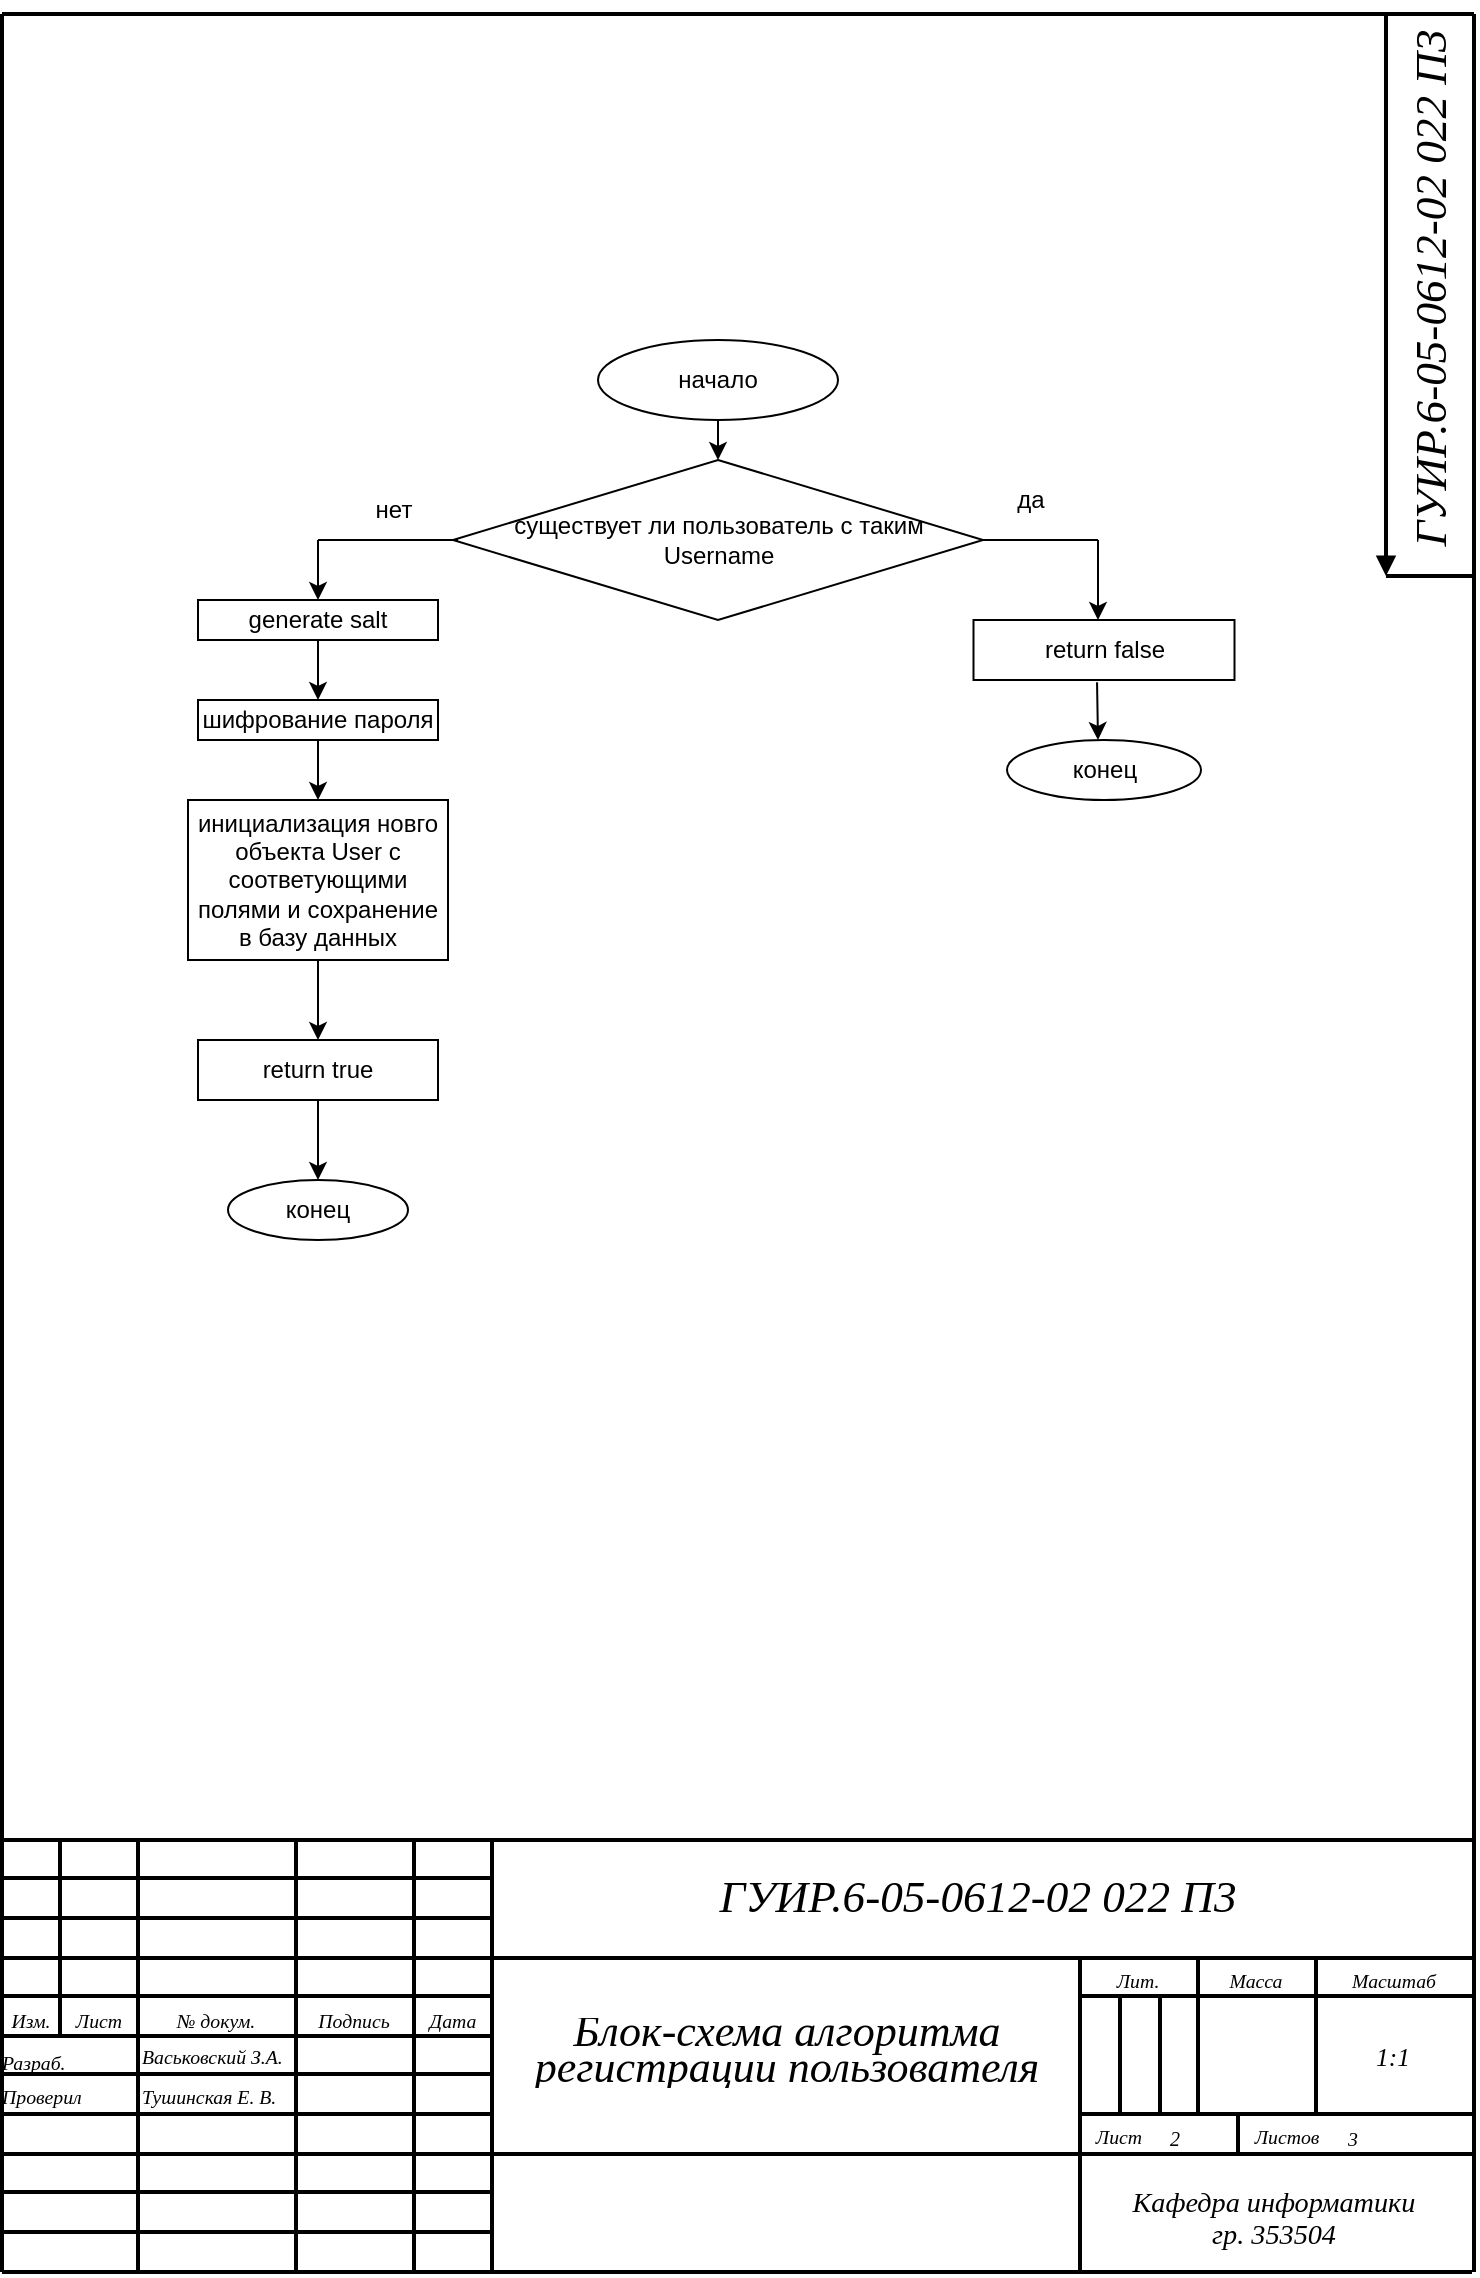 <mxfile version="24.4.0" type="device">
  <diagram name="Страница — 1" id="Al5U_2UB9kYIarU5RUSs">
    <mxGraphModel dx="901" dy="534" grid="1" gridSize="10" guides="1" tooltips="1" connect="1" arrows="1" fold="1" page="1" pageScale="1" pageWidth="827" pageHeight="1169" math="0" shadow="0">
      <root>
        <mxCell id="0" />
        <mxCell id="1" parent="0" />
        <mxCell id="T4Ert9zSi3fNBj01HHRG-1" value="&lt;div style=&quot;font-size: 1px&quot;&gt;&lt;font style=&quot;font-size:9.88px;font-family:GOST type B;color:#000000;direction:ltr;letter-spacing:0px;line-height:120%;opacity:1&quot;&gt;&lt;i&gt;Изм.&lt;br/&gt;&lt;/i&gt;&lt;/font&gt;&lt;/div&gt;" style="verticalAlign=middle;align=center;overflow=width;vsdxID=179;fillColor=none;gradientColor=none;shape=stencil(nZBLDoAgDERP0z3SIyjew0SURgSD+Lu9kMZoXLhwN9O+tukAlrNpJg1SzDH4QW/URgNYgZTkjA4UkwJUgGXng+6DX1zLfmoymdXo17xh5zmRJ6Q42BWCfc2oJfdAr+Yv+AP9Cb7OJ3H/2JG1HNGz/84klThPVCc=);strokeColor=none;strokeWidth=2;spacingTop=-2;spacingBottom=-2;spacingLeft=-2;spacingRight=-2;points=[];labelBackgroundColor=none;rounded=0;html=1;whiteSpace=wrap;" parent="1" vertex="1">
          <mxGeometry x="80" y="1021" width="29" height="17" as="geometry" />
        </mxCell>
        <mxCell id="T4Ert9zSi3fNBj01HHRG-2" value="&lt;div style=&quot;font-size: 1px&quot;&gt;&lt;font style=&quot;font-size:9.88px;font-family:GOST type B;color:#000000;direction:ltr;letter-spacing:0px;line-height:120%;opacity:1&quot;&gt;&lt;i&gt;Лист&lt;br/&gt;&lt;/i&gt;&lt;/font&gt;&lt;/div&gt;" style="verticalAlign=middle;align=center;overflow=width;vsdxID=180;fillColor=none;gradientColor=none;shape=stencil(nZBLDoAgDERP0z3SIyjew0SURgSD+Lu9kMZoXLhwN9O+tukAlrNpJg1SzDH4QW/URgNYgZTkjA4UkwJUgGXng+6DX1zLfmoymdXo17xh5zmRJ6Q42BWCfc2oJfdAr+Yv+AP9Cb7OJ3H/2JG1HNGz/84klThPVCc=);strokeColor=none;strokeWidth=2;spacingTop=-2;spacingBottom=-2;spacingLeft=-2;spacingRight=-2;points=[];labelBackgroundColor=none;rounded=0;html=1;whiteSpace=wrap;" parent="1" vertex="1">
          <mxGeometry x="109" y="1021" width="39" height="17" as="geometry" />
        </mxCell>
        <mxCell id="T4Ert9zSi3fNBj01HHRG-3" value="&lt;div style=&quot;font-size: 1px&quot;&gt;&lt;font style=&quot;font-size:9.88px;font-family:GOST type B;color:#000000;direction:ltr;letter-spacing:0px;line-height:120%;opacity:1&quot;&gt;&lt;i&gt;№ докум.&lt;br/&gt;&lt;/i&gt;&lt;/font&gt;&lt;/div&gt;" style="verticalAlign=middle;align=center;overflow=width;vsdxID=181;fillColor=none;gradientColor=none;shape=stencil(nZBLDoAgDERP0z3SIyjew0SURgSD+Lu9kMZoXLhwN9O+tukAlrNpJg1SzDH4QW/URgNYgZTkjA4UkwJUgGXng+6DX1zLfmoymdXo17xh5zmRJ6Q42BWCfc2oJfdAr+Yv+AP9Cb7OJ3H/2JG1HNGz/84klThPVCc=);strokeColor=none;strokeWidth=2;spacingTop=-2;spacingBottom=-2;spacingLeft=-2;spacingRight=-2;points=[];labelBackgroundColor=none;rounded=0;html=1;whiteSpace=wrap;" parent="1" vertex="1">
          <mxGeometry x="148" y="1021" width="78" height="17" as="geometry" />
        </mxCell>
        <mxCell id="T4Ert9zSi3fNBj01HHRG-4" value="&lt;div style=&quot;font-size: 1px&quot;&gt;&lt;font style=&quot;font-size:9.88px;font-family:GOST type B;color:#000000;direction:ltr;letter-spacing:0px;line-height:120%;opacity:1&quot;&gt;&lt;i&gt;Подпись&lt;br/&gt;&lt;/i&gt;&lt;/font&gt;&lt;/div&gt;" style="verticalAlign=middle;align=center;overflow=width;vsdxID=182;fillColor=none;gradientColor=none;shape=stencil(nZBLDoAgDERP0z3SIyjew0SURgSD+Lu9kMZoXLhwN9O+tukAlrNpJg1SzDH4QW/URgNYgZTkjA4UkwJUgGXng+6DX1zLfmoymdXo17xh5zmRJ6Q42BWCfc2oJfdAr+Yv+AP9Cb7OJ3H/2JG1HNGz/84klThPVCc=);strokeColor=none;strokeWidth=2;spacingTop=-2;spacingBottom=-2;spacingLeft=-2;spacingRight=-2;points=[];labelBackgroundColor=none;rounded=0;html=1;whiteSpace=wrap;" parent="1" vertex="1">
          <mxGeometry x="227" y="1021" width="58" height="17" as="geometry" />
        </mxCell>
        <mxCell id="T4Ert9zSi3fNBj01HHRG-5" value="&lt;div style=&quot;font-size: 1px&quot;&gt;&lt;font style=&quot;font-size:9.88px;font-family:GOST type B;color:#000000;direction:ltr;letter-spacing:0px;line-height:120%;opacity:1&quot;&gt;&lt;i&gt;Дата&lt;br/&gt;&lt;/i&gt;&lt;/font&gt;&lt;/div&gt;" style="verticalAlign=middle;align=center;overflow=width;vsdxID=183;fillColor=none;gradientColor=none;shape=stencil(nZBLDoAgDERP0z3SIyjew0SURgSD+Lu9kMZoXLhwN9O+tukAlrNpJg1SzDH4QW/URgNYgZTkjA4UkwJUgGXng+6DX1zLfmoymdXo17xh5zmRJ6Q42BWCfc2oJfdAr+Yv+AP9Cb7OJ3H/2JG1HNGz/84klThPVCc=);strokeColor=none;strokeWidth=2;spacingTop=-2;spacingBottom=-2;spacingLeft=-2;spacingRight=-2;points=[];labelBackgroundColor=none;rounded=0;html=1;whiteSpace=wrap;" parent="1" vertex="1">
          <mxGeometry x="286" y="1021" width="39" height="17" as="geometry" />
        </mxCell>
        <mxCell id="T4Ert9zSi3fNBj01HHRG-6" value="&lt;div style=&quot;font-size: 1px&quot;&gt;&lt;p style=&quot;text-align:left;margin-left:0;margin-right:0;margin-top:0px;margin-bottom:0px;text-indent:0;vertical-align:middle;direction:ltr;&quot;&gt;&lt;font style=&quot;font-size:9.88px;font-family:GOST type B;color:#000000;direction:ltr;letter-spacing:0px;line-height:120%;opacity:1&quot;&gt;&lt;i&gt;Разраб.&lt;br/&gt;&lt;/i&gt;&lt;/font&gt;&lt;/p&gt;&lt;/div&gt;" style="verticalAlign=middle;align=left;overflow=width;vsdxID=184;fillColor=none;gradientColor=none;shape=stencil(nZBLDoAgDERP0z3SIyjew0SURgSD+Lu9kMZoXLhwN9O+tukAlrNpJg1SzDH4QW/URgNYgZTkjA4UkwJUgGXng+6DX1zLfmoymdXo17xh5zmRJ6Q42BWCfc2oJfdAr+Yv+AP9Cb7OJ3H/2JG1HNGz/84klThPVCc=);strokeColor=none;strokeWidth=2;spacingTop=-2;spacingBottom=-2;spacingLeft=-2;spacingRight=-2;points=[];labelBackgroundColor=none;rounded=0;html=1;whiteSpace=wrap;" parent="1" vertex="1">
          <mxGeometry x="80" y="1042" width="68" height="17" as="geometry" />
        </mxCell>
        <mxCell id="T4Ert9zSi3fNBj01HHRG-7" value="&lt;div style=&quot;font-size: 1px&quot;&gt;&lt;p style=&quot;text-align:left;margin-left:0;margin-right:0;margin-top:0px;margin-bottom:0px;text-indent:0;vertical-align:middle;direction:ltr;&quot;&gt;&lt;font style=&quot;font-size:9.88px;font-family:GOST type B;color:#000000;direction:ltr;letter-spacing:0px;line-height:120%;opacity:1&quot;&gt;&lt;i&gt;Проверил&lt;br/&gt;&lt;/i&gt;&lt;/font&gt;&lt;/p&gt;&lt;/div&gt;" style="verticalAlign=middle;align=left;overflow=width;vsdxID=185;fillColor=none;gradientColor=none;shape=stencil(nZBLDoAgDERP0z3SIyjew0SURgSD+Lu9kMZoXLhwN9O+tukAlrNpJg1SzDH4QW/URgNYgZTkjA4UkwJUgGXng+6DX1zLfmoymdXo17xh5zmRJ6Q42BWCfc2oJfdAr+Yv+AP9Cb7OJ3H/2JG1HNGz/84klThPVCc=);strokeColor=none;strokeWidth=2;spacingTop=-2;spacingBottom=-2;spacingLeft=-2;spacingRight=-2;points=[];labelBackgroundColor=none;rounded=0;html=1;whiteSpace=wrap;" parent="1" vertex="1">
          <mxGeometry x="80" y="1062" width="68" height="11" as="geometry" />
        </mxCell>
        <mxCell id="T4Ert9zSi3fNBj01HHRG-8" value="&lt;div style=&quot;font-size: 1px&quot;&gt;&lt;font style=&quot;font-size:9.88px;font-family:GOST type B;color:#000000;direction:ltr;letter-spacing:0px;line-height:120%;opacity:1&quot;&gt;&lt;i&gt;Лист&lt;br/&gt;&lt;/i&gt;&lt;/font&gt;&lt;/div&gt;" style="verticalAlign=middle;align=center;overflow=width;vsdxID=189;fillColor=none;gradientColor=none;shape=stencil(nZBLDoAgDERP0z3SIyjew0SURgSD+Lu9kMZoXLhwN9O+tukAlrNpJg1SzDH4QW/URgNYgZTkjA4UkwJUgGXng+6DX1zLfmoymdXo17xh5zmRJ6Q42BWCfc2oJfdAr+Yv+AP9Cb7OJ3H/2JG1HNGz/84klThPVCc=);strokeColor=none;strokeWidth=2;spacingTop=-2;spacingBottom=-2;spacingLeft=-2;spacingRight=-2;points=[];labelBackgroundColor=none;rounded=0;html=1;whiteSpace=wrap;" parent="1" vertex="1">
          <mxGeometry x="619" y="1079" width="39" height="17" as="geometry" />
        </mxCell>
        <mxCell id="T4Ert9zSi3fNBj01HHRG-9" value="&lt;div style=&quot;font-size: 1px&quot;&gt;&lt;font style=&quot;font-size:9.88px;font-family:GOST type B;color:#000000;direction:ltr;letter-spacing:0px;line-height:120%;opacity:1&quot;&gt;&lt;i&gt;Листов&lt;br/&gt;&lt;/i&gt;&lt;/font&gt;&lt;/div&gt;" style="verticalAlign=middle;align=center;overflow=width;vsdxID=190;fillColor=none;gradientColor=none;shape=stencil(nZBLDoAgDERP0z3SIyjew0SURgSD+Lu9kMZoXLhwN9O+tukAlrNpJg1SzDH4QW/URgNYgZTkjA4UkwJUgGXng+6DX1zLfmoymdXo17xh5zmRJ6Q42BWCfc2oJfdAr+Yv+AP9Cb7OJ3H/2JG1HNGz/84klThPVCc=);strokeColor=none;strokeWidth=2;spacingTop=-2;spacingBottom=-2;spacingLeft=-2;spacingRight=-2;points=[];labelBackgroundColor=none;rounded=0;html=1;whiteSpace=wrap;" parent="1" vertex="1">
          <mxGeometry x="698" y="1079" width="49" height="17" as="geometry" />
        </mxCell>
        <mxCell id="T4Ert9zSi3fNBj01HHRG-10" value="&lt;div style=&quot;font-size: 1px&quot;&gt;&lt;font style=&quot;font-size:9.88px;font-family:GOST type B;color:#000000;direction:ltr;letter-spacing:0px;line-height:120%;opacity:1&quot;&gt;&lt;i&gt;Лит.&lt;br/&gt;&lt;/i&gt;&lt;/font&gt;&lt;/div&gt;" style="verticalAlign=middle;align=center;overflow=width;vsdxID=191;fillColor=none;gradientColor=none;shape=stencil(nZBLDoAgDERP0z3SIyjew0SURgSD+Lu9kMZoXLhwN9O+tukAlrNpJg1SzDH4QW/URgNYgZTkjA4UkwJUgGXng+6DX1zLfmoymdXo17xh5zmRJ6Q42BWCfc2oJfdAr+Yv+AP9Cb7OJ3H/2JG1HNGz/84klThPVCc=);strokeColor=none;strokeWidth=2;spacingTop=-2;spacingBottom=-2;spacingLeft=-2;spacingRight=-2;points=[];labelBackgroundColor=none;rounded=0;html=1;whiteSpace=wrap;" parent="1" vertex="1">
          <mxGeometry x="619" y="1001" width="58" height="17" as="geometry" />
        </mxCell>
        <mxCell id="T4Ert9zSi3fNBj01HHRG-11" value="&lt;div style=&quot;font-size: 1px&quot;&gt;&lt;font style=&quot;font-size:9.88px;font-family:GOST type B;color:#000000;direction:ltr;letter-spacing:0px;line-height:120%;opacity:1&quot;&gt;&lt;i&gt;Масса&lt;br/&gt;&lt;/i&gt;&lt;/font&gt;&lt;/div&gt;" style="verticalAlign=middle;align=center;overflow=width;vsdxID=192;fillColor=none;gradientColor=none;shape=stencil(nZBLDoAgDERP0z3SIyjew0SURgSD+Lu9kMZoXLhwN9O+tukAlrNpJg1SzDH4QW/URgNYgZTkjA4UkwJUgGXng+6DX1zLfmoymdXo17xh5zmRJ6Q42BWCfc2oJfdAr+Yv+AP9Cb7OJ3H/2JG1HNGz/84klThPVCc=);strokeColor=none;strokeWidth=2;spacingTop=-2;spacingBottom=-2;spacingLeft=-2;spacingRight=-2;points=[];labelBackgroundColor=none;rounded=0;html=1;whiteSpace=wrap;" parent="1" vertex="1">
          <mxGeometry x="678" y="1001" width="58" height="17" as="geometry" />
        </mxCell>
        <mxCell id="T4Ert9zSi3fNBj01HHRG-12" value="&lt;div style=&quot;font-size: 1px&quot;&gt;&lt;font style=&quot;font-size:9.88px;font-family:GOST type B;color:#000000;direction:ltr;letter-spacing:0px;line-height:120%;opacity:1&quot;&gt;&lt;i&gt;Масштаб&lt;br/&gt;&lt;/i&gt;&lt;/font&gt;&lt;/div&gt;" style="verticalAlign=middle;align=center;overflow=width;vsdxID=193;fillColor=none;gradientColor=none;shape=stencil(nZBLDoAgDERP0z3SIyjew0SURgSD+Lu9kMZoXLhwN9O+tukAlrNpJg1SzDH4QW/URgNYgZTkjA4UkwJUgGXng+6DX1zLfmoymdXo17xh5zmRJ6Q42BWCfc2oJfdAr+Yv+AP9Cb7OJ3H/2JG1HNGz/84klThPVCc=);strokeColor=none;strokeWidth=2;spacingTop=-2;spacingBottom=-2;spacingLeft=-2;spacingRight=-2;points=[];labelBackgroundColor=none;rounded=0;html=1;whiteSpace=wrap;" parent="1" vertex="1">
          <mxGeometry x="737" y="1001" width="78" height="17" as="geometry" />
        </mxCell>
        <UserObject label="" tags="Фон" id="T4Ert9zSi3fNBj01HHRG-13">
          <mxCell style="vsdxID=146;edgeStyle=none;startArrow=none;endArrow=none;startSize=3;endSize=3;strokeWidth=2;strokeColor=#000000;spacingTop=-2;spacingBottom=-2;spacingLeft=-2;spacingRight=-2;verticalAlign=middle;html=1;labelBackgroundColor=none;rounded=0;" parent="1" edge="1">
            <mxGeometry relative="1" as="geometry">
              <mxPoint as="offset" />
              <Array as="points" />
              <mxPoint x="619" y="1077" as="sourcePoint" />
              <mxPoint x="816" y="1077" as="targetPoint" />
            </mxGeometry>
          </mxCell>
        </UserObject>
        <UserObject label="" tags="Фон" id="T4Ert9zSi3fNBj01HHRG-14">
          <mxCell style="vsdxID=147;edgeStyle=none;startArrow=none;endArrow=none;startSize=3;endSize=3;strokeWidth=2;strokeColor=#000000;spacingTop=-2;spacingBottom=-2;spacingLeft=-2;spacingRight=-2;verticalAlign=middle;html=1;labelBackgroundColor=none;rounded=0;" parent="1" edge="1">
            <mxGeometry relative="1" as="geometry">
              <Array as="points" />
              <mxPoint x="816" y="1018" as="sourcePoint" />
              <mxPoint x="619" y="1018" as="targetPoint" />
            </mxGeometry>
          </mxCell>
        </UserObject>
        <UserObject label="" tags="Фон" id="T4Ert9zSi3fNBj01HHRG-15">
          <mxCell style="vsdxID=148;edgeStyle=none;startArrow=none;endArrow=none;startSize=3;endSize=3;strokeWidth=2;strokeColor=#000000;spacingTop=-2;spacingBottom=-2;spacingLeft=-2;spacingRight=-2;verticalAlign=middle;html=1;labelBackgroundColor=none;rounded=0;" parent="1" edge="1">
            <mxGeometry relative="1" as="geometry">
              <mxPoint as="offset" />
              <Array as="points" />
              <mxPoint x="325" y="1097" as="sourcePoint" />
              <mxPoint x="816" y="1097" as="targetPoint" />
            </mxGeometry>
          </mxCell>
        </UserObject>
        <UserObject label="" tags="Фон" id="T4Ert9zSi3fNBj01HHRG-16">
          <mxCell style="vsdxID=149;edgeStyle=none;startArrow=none;endArrow=none;startSize=3;endSize=3;strokeWidth=2;strokeColor=#000000;spacingTop=-2;spacingBottom=-2;spacingLeft=-2;spacingRight=-2;verticalAlign=middle;html=1;labelBackgroundColor=none;rounded=0;" parent="1" edge="1">
            <mxGeometry relative="1" as="geometry">
              <mxPoint x="-1" as="offset" />
              <Array as="points" />
              <mxPoint x="80" y="1156" as="sourcePoint" />
              <mxPoint x="815" y="1156" as="targetPoint" />
            </mxGeometry>
          </mxCell>
        </UserObject>
        <UserObject label="" tags="Фон" id="T4Ert9zSi3fNBj01HHRG-17">
          <mxCell style="vsdxID=150;edgeStyle=none;startArrow=none;endArrow=none;startSize=3;endSize=3;strokeWidth=2;strokeColor=#000000;spacingTop=-2;spacingBottom=-2;spacingLeft=-2;spacingRight=-2;verticalAlign=middle;html=1;labelBackgroundColor=none;rounded=0;" parent="1" edge="1">
            <mxGeometry relative="1" as="geometry">
              <Array as="points" />
              <mxPoint x="816" y="999" as="sourcePoint" />
              <mxPoint x="325" y="999" as="targetPoint" />
            </mxGeometry>
          </mxCell>
        </UserObject>
        <UserObject label="" tags="Фон" id="T4Ert9zSi3fNBj01HHRG-18">
          <mxCell style="vsdxID=151;edgeStyle=none;startArrow=none;endArrow=none;startSize=3;endSize=3;strokeWidth=2;strokeColor=#000000;spacingTop=-2;spacingBottom=-2;spacingLeft=-2;spacingRight=-2;verticalAlign=middle;html=1;labelBackgroundColor=none;rounded=0;" parent="1" edge="1">
            <mxGeometry relative="1" as="geometry">
              <Array as="points" />
              <mxPoint x="816" y="940" as="sourcePoint" />
              <mxPoint x="80" y="940" as="targetPoint" />
            </mxGeometry>
          </mxCell>
        </UserObject>
        <UserObject label="" tags="Фон" id="T4Ert9zSi3fNBj01HHRG-19">
          <mxCell style="vsdxID=154;edgeStyle=none;startArrow=none;endArrow=none;startSize=3;endSize=3;strokeWidth=2;strokeColor=#000000;spacingTop=-2;spacingBottom=-2;spacingLeft=-2;spacingRight=-2;verticalAlign=middle;html=1;labelBackgroundColor=none;rounded=0;" parent="1" edge="1">
            <mxGeometry relative="1" as="geometry">
              <Array as="points" />
              <mxPoint x="80" y="1156" as="sourcePoint" />
              <mxPoint x="80" y="27" as="targetPoint" />
            </mxGeometry>
          </mxCell>
        </UserObject>
        <UserObject label="" tags="Фон" id="T4Ert9zSi3fNBj01HHRG-20">
          <mxCell style="vsdxID=155;edgeStyle=none;startArrow=none;endArrow=none;startSize=3;endSize=3;strokeWidth=2;strokeColor=#000000;spacingTop=-2;spacingBottom=-2;spacingLeft=-2;spacingRight=-2;verticalAlign=middle;html=1;labelBackgroundColor=none;rounded=0;" parent="1" edge="1">
            <mxGeometry relative="1" as="geometry">
              <Array as="points" />
              <mxPoint x="816" y="1156" as="sourcePoint" />
              <mxPoint x="816" y="27" as="targetPoint" />
            </mxGeometry>
          </mxCell>
        </UserObject>
        <UserObject label="" tags="Фон" id="T4Ert9zSi3fNBj01HHRG-21">
          <mxCell style="vsdxID=156;edgeStyle=none;startArrow=none;endArrow=none;startSize=3;endSize=3;strokeWidth=2;strokeColor=#000000;spacingTop=-2;spacingBottom=-2;spacingLeft=-2;spacingRight=-2;verticalAlign=middle;html=1;labelBackgroundColor=none;rounded=0;" parent="1" edge="1">
            <mxGeometry relative="1" as="geometry">
              <Array as="points" />
              <mxPoint x="737" y="1077" as="sourcePoint" />
              <mxPoint x="737" y="999" as="targetPoint" />
            </mxGeometry>
          </mxCell>
        </UserObject>
        <UserObject label="" tags="Фон" id="T4Ert9zSi3fNBj01HHRG-22">
          <mxCell style="vsdxID=157;edgeStyle=none;startArrow=none;endArrow=none;startSize=3;endSize=3;strokeWidth=2;strokeColor=#000000;spacingTop=-2;spacingBottom=-2;spacingLeft=-2;spacingRight=-2;verticalAlign=middle;html=1;labelBackgroundColor=none;rounded=0;" parent="1" edge="1">
            <mxGeometry relative="1" as="geometry">
              <Array as="points" />
              <mxPoint x="678" y="1077" as="sourcePoint" />
              <mxPoint x="678" y="999" as="targetPoint" />
            </mxGeometry>
          </mxCell>
        </UserObject>
        <UserObject label="" tags="Фон" id="T4Ert9zSi3fNBj01HHRG-23">
          <mxCell style="vsdxID=158;edgeStyle=none;startArrow=none;endArrow=none;startSize=3;endSize=3;strokeWidth=2;strokeColor=#000000;spacingTop=-2;spacingBottom=-2;spacingLeft=-2;spacingRight=-2;verticalAlign=middle;html=1;labelBackgroundColor=none;rounded=0;" parent="1" edge="1">
            <mxGeometry relative="1" as="geometry">
              <Array as="points" />
              <mxPoint x="659" y="1077" as="sourcePoint" />
              <mxPoint x="659" y="1018" as="targetPoint" />
            </mxGeometry>
          </mxCell>
        </UserObject>
        <UserObject label="" tags="Фон" id="T4Ert9zSi3fNBj01HHRG-24">
          <mxCell style="vsdxID=159;edgeStyle=none;startArrow=none;endArrow=none;startSize=3;endSize=3;strokeWidth=2;strokeColor=#000000;spacingTop=-2;spacingBottom=-2;spacingLeft=-2;spacingRight=-2;verticalAlign=middle;html=1;labelBackgroundColor=none;rounded=0;" parent="1" edge="1">
            <mxGeometry relative="1" as="geometry">
              <Array as="points" />
              <mxPoint x="639" y="1077" as="sourcePoint" />
              <mxPoint x="639" y="1018" as="targetPoint" />
            </mxGeometry>
          </mxCell>
        </UserObject>
        <UserObject label="" tags="Фон" id="T4Ert9zSi3fNBj01HHRG-25">
          <mxCell style="vsdxID=160;edgeStyle=none;startArrow=none;endArrow=none;startSize=3;endSize=3;strokeWidth=2;strokeColor=#000000;spacingTop=-2;spacingBottom=-2;spacingLeft=-2;spacingRight=-2;verticalAlign=middle;html=1;labelBackgroundColor=none;rounded=0;" parent="1" edge="1">
            <mxGeometry relative="1" as="geometry">
              <Array as="points" />
              <mxPoint x="619" y="1156" as="sourcePoint" />
              <mxPoint x="619" y="999" as="targetPoint" />
            </mxGeometry>
          </mxCell>
        </UserObject>
        <UserObject label="" tags="Фон" id="T4Ert9zSi3fNBj01HHRG-26">
          <mxCell style="vsdxID=161;edgeStyle=none;startArrow=none;endArrow=none;startSize=3;endSize=3;strokeWidth=2;strokeColor=#000000;spacingTop=-2;spacingBottom=-2;spacingLeft=-2;spacingRight=-2;verticalAlign=middle;html=1;labelBackgroundColor=none;rounded=0;" parent="1" edge="1">
            <mxGeometry relative="1" as="geometry">
              <Array as="points" />
              <mxPoint x="698" y="1097" as="sourcePoint" />
              <mxPoint x="698" y="1077" as="targetPoint" />
            </mxGeometry>
          </mxCell>
        </UserObject>
        <UserObject label="" tags="Фон" id="T4Ert9zSi3fNBj01HHRG-27">
          <mxCell style="vsdxID=162;edgeStyle=none;startArrow=none;endArrow=none;startSize=3;endSize=3;strokeWidth=2;strokeColor=#000000;spacingTop=-2;spacingBottom=-2;spacingLeft=-2;spacingRight=-2;verticalAlign=middle;html=1;labelBackgroundColor=none;rounded=0;" parent="1" edge="1">
            <mxGeometry relative="1" as="geometry">
              <Array as="points" />
              <mxPoint x="109" y="1038" as="sourcePoint" />
              <mxPoint x="109" y="940" as="targetPoint" />
            </mxGeometry>
          </mxCell>
        </UserObject>
        <UserObject label="" tags="Фон" id="T4Ert9zSi3fNBj01HHRG-28">
          <mxCell style="vsdxID=163;edgeStyle=none;startArrow=none;endArrow=none;startSize=3;endSize=3;strokeWidth=2;strokeColor=#000000;spacingTop=-2;spacingBottom=-2;spacingLeft=-2;spacingRight=-2;verticalAlign=middle;html=1;labelBackgroundColor=none;rounded=0;" parent="1" edge="1">
            <mxGeometry relative="1" as="geometry">
              <Array as="points" />
              <mxPoint x="148" y="1156" as="sourcePoint" />
              <mxPoint x="148" y="940" as="targetPoint" />
            </mxGeometry>
          </mxCell>
        </UserObject>
        <UserObject label="" tags="Фон" id="T4Ert9zSi3fNBj01HHRG-29">
          <mxCell style="vsdxID=164;edgeStyle=none;startArrow=none;endArrow=none;startSize=3;endSize=3;strokeWidth=2;strokeColor=#000000;spacingTop=-2;spacingBottom=-2;spacingLeft=-2;spacingRight=-2;verticalAlign=middle;html=1;labelBackgroundColor=none;rounded=0;" parent="1" edge="1">
            <mxGeometry relative="1" as="geometry">
              <Array as="points" />
              <mxPoint x="227" y="1156" as="sourcePoint" />
              <mxPoint x="227" y="940" as="targetPoint" />
            </mxGeometry>
          </mxCell>
        </UserObject>
        <UserObject label="" tags="Фон" id="T4Ert9zSi3fNBj01HHRG-30">
          <mxCell style="vsdxID=165;edgeStyle=none;startArrow=none;endArrow=none;startSize=3;endSize=3;strokeWidth=2;strokeColor=#000000;spacingTop=-2;spacingBottom=-2;spacingLeft=-2;spacingRight=-2;verticalAlign=middle;html=1;labelBackgroundColor=none;rounded=0;" parent="1" edge="1">
            <mxGeometry relative="1" as="geometry">
              <Array as="points" />
              <mxPoint x="286" y="1156" as="sourcePoint" />
              <mxPoint x="286" y="940" as="targetPoint" />
            </mxGeometry>
          </mxCell>
        </UserObject>
        <UserObject label="" tags="Фон" id="T4Ert9zSi3fNBj01HHRG-31">
          <mxCell style="vsdxID=166;edgeStyle=none;startArrow=none;endArrow=none;startSize=3;endSize=3;strokeWidth=2;strokeColor=#000000;spacingTop=-2;spacingBottom=-2;spacingLeft=-2;spacingRight=-2;verticalAlign=middle;html=1;labelBackgroundColor=none;rounded=0;" parent="1" edge="1">
            <mxGeometry relative="1" as="geometry">
              <Array as="points" />
              <mxPoint x="325" y="1156" as="sourcePoint" />
              <mxPoint x="325" y="940" as="targetPoint" />
            </mxGeometry>
          </mxCell>
        </UserObject>
        <UserObject label="" tags="Фон" id="T4Ert9zSi3fNBj01HHRG-32">
          <mxCell style="vsdxID=167;edgeStyle=none;startArrow=none;endArrow=none;startSize=3;endSize=3;strokeWidth=2;strokeColor=#000000;spacingTop=-2;spacingBottom=-2;spacingLeft=-2;spacingRight=-2;verticalAlign=middle;html=1;labelBackgroundColor=none;rounded=0;" parent="1" edge="1">
            <mxGeometry relative="1" as="geometry">
              <Array as="points" />
              <mxPoint x="325" y="959" as="sourcePoint" />
              <mxPoint x="80" y="959" as="targetPoint" />
            </mxGeometry>
          </mxCell>
        </UserObject>
        <UserObject label="" tags="Фон" id="T4Ert9zSi3fNBj01HHRG-33">
          <mxCell style="vsdxID=168;edgeStyle=none;startArrow=none;endArrow=none;startSize=3;endSize=3;strokeWidth=2;strokeColor=#000000;spacingTop=-2;spacingBottom=-2;spacingLeft=-2;spacingRight=-2;verticalAlign=middle;html=1;labelBackgroundColor=none;rounded=0;" parent="1" edge="1">
            <mxGeometry relative="1" as="geometry">
              <Array as="points" />
              <mxPoint x="325" y="979" as="sourcePoint" />
              <mxPoint x="80" y="979" as="targetPoint" />
            </mxGeometry>
          </mxCell>
        </UserObject>
        <UserObject label="" tags="Фон" id="T4Ert9zSi3fNBj01HHRG-34">
          <mxCell style="vsdxID=169;edgeStyle=none;startArrow=none;endArrow=none;startSize=3;endSize=3;strokeWidth=2;strokeColor=#000000;spacingTop=-2;spacingBottom=-2;spacingLeft=-2;spacingRight=-2;verticalAlign=middle;html=1;labelBackgroundColor=none;rounded=0;" parent="1" edge="1">
            <mxGeometry relative="1" as="geometry">
              <Array as="points" />
              <mxPoint x="325" y="1018" as="sourcePoint" />
              <mxPoint x="80" y="1018" as="targetPoint" />
            </mxGeometry>
          </mxCell>
        </UserObject>
        <UserObject label="" tags="Фон" id="T4Ert9zSi3fNBj01HHRG-35">
          <mxCell style="vsdxID=170;edgeStyle=none;startArrow=none;endArrow=none;startSize=3;endSize=3;strokeWidth=2;strokeColor=#000000;spacingTop=-2;spacingBottom=-2;spacingLeft=-2;spacingRight=-2;verticalAlign=middle;html=1;labelBackgroundColor=none;rounded=0;" parent="1" edge="1">
            <mxGeometry relative="1" as="geometry">
              <Array as="points" />
              <mxPoint x="325" y="1038" as="sourcePoint" />
              <mxPoint x="80" y="1038" as="targetPoint" />
            </mxGeometry>
          </mxCell>
        </UserObject>
        <UserObject label="" tags="Фон" id="T4Ert9zSi3fNBj01HHRG-36">
          <mxCell style="vsdxID=171;edgeStyle=none;startArrow=none;endArrow=none;startSize=3;endSize=3;strokeWidth=2;strokeColor=#000000;spacingTop=-2;spacingBottom=-2;spacingLeft=-2;spacingRight=-2;verticalAlign=middle;html=1;labelBackgroundColor=none;rounded=0;" parent="1" edge="1">
            <mxGeometry relative="1" as="geometry">
              <Array as="points" />
              <mxPoint x="325" y="1057" as="sourcePoint" />
              <mxPoint x="80" y="1057" as="targetPoint" />
            </mxGeometry>
          </mxCell>
        </UserObject>
        <mxCell id="T4Ert9zSi3fNBj01HHRG-37" value="&lt;div style=&quot;font-size: 1px&quot;&gt;&lt;/div&gt;" style="text;vsdxID=171;edgeStyle=none;startArrow=none;endArrow=none;startSize=3;endSize=3;strokeWidth=2;strokeColor=none;spacingTop=-2;spacingBottom=-2;spacingLeft=-2;spacingRight=-2;verticalAlign=middle;html=1;labelBackgroundColor=none;rounded=0;align=center;overflow=width;fillColor=none;gradientColor=none;whiteSpace=wrap;;html=1;;rotation=0" parent="T4Ert9zSi3fNBj01HHRG-36" vertex="1">
          <mxGeometry width="245.3" height="1" relative="1" as="geometry">
            <mxPoint x="122.35" y="-0.5" as="offset" />
          </mxGeometry>
        </mxCell>
        <UserObject label="" tags="Фон" id="T4Ert9zSi3fNBj01HHRG-38">
          <mxCell style="vsdxID=172;edgeStyle=none;startArrow=none;endArrow=none;startSize=3;endSize=3;strokeWidth=2;strokeColor=#000000;spacingTop=-2;spacingBottom=-2;spacingLeft=-2;spacingRight=-2;verticalAlign=middle;html=1;labelBackgroundColor=none;rounded=0;" parent="1" edge="1">
            <mxGeometry relative="1" as="geometry">
              <Array as="points" />
              <mxPoint x="325" y="1077" as="sourcePoint" />
              <mxPoint x="80" y="1077" as="targetPoint" />
            </mxGeometry>
          </mxCell>
        </UserObject>
        <UserObject label="" tags="Фон" id="T4Ert9zSi3fNBj01HHRG-39">
          <mxCell style="vsdxID=173;edgeStyle=none;startArrow=none;endArrow=none;startSize=3;endSize=3;strokeWidth=2;strokeColor=#000000;spacingTop=-2;spacingBottom=-2;spacingLeft=-2;spacingRight=-2;verticalAlign=middle;html=1;labelBackgroundColor=none;rounded=0;" parent="1" edge="1">
            <mxGeometry relative="1" as="geometry">
              <Array as="points" />
              <mxPoint x="325" y="1116" as="sourcePoint" />
              <mxPoint x="80" y="1116" as="targetPoint" />
            </mxGeometry>
          </mxCell>
        </UserObject>
        <UserObject label="" tags="Фон" id="T4Ert9zSi3fNBj01HHRG-40">
          <mxCell style="vsdxID=174;edgeStyle=none;startArrow=none;endArrow=none;startSize=3;endSize=3;strokeWidth=2;strokeColor=#000000;spacingTop=-2;spacingBottom=-2;spacingLeft=-2;spacingRight=-2;verticalAlign=middle;html=1;labelBackgroundColor=none;rounded=0;" parent="1" edge="1">
            <mxGeometry relative="1" as="geometry">
              <Array as="points" />
              <mxPoint x="325" y="1136" as="sourcePoint" />
              <mxPoint x="80" y="1136" as="targetPoint" />
            </mxGeometry>
          </mxCell>
        </UserObject>
        <UserObject label="" tags="Фон" id="T4Ert9zSi3fNBj01HHRG-41">
          <mxCell style="vsdxID=194;edgeStyle=none;startArrow=none;endArrow=none;startSize=3;endSize=3;strokeWidth=2;strokeColor=#000000;spacingTop=-2;spacingBottom=-2;spacingLeft=-2;spacingRight=-2;verticalAlign=middle;html=1;labelBackgroundColor=none;rounded=0;" parent="1" edge="1">
            <mxGeometry relative="1" as="geometry">
              <Array as="points" />
              <mxPoint x="325" y="999" as="sourcePoint" />
              <mxPoint x="80" y="999" as="targetPoint" />
            </mxGeometry>
          </mxCell>
        </UserObject>
        <UserObject label="" tags="Фон" id="T4Ert9zSi3fNBj01HHRG-42">
          <mxCell style="vsdxID=195;edgeStyle=none;startArrow=none;endArrow=none;startSize=3;endSize=3;strokeWidth=2;strokeColor=#000000;spacingTop=-2;spacingBottom=-2;spacingLeft=-2;spacingRight=-2;verticalAlign=middle;html=1;labelBackgroundColor=none;rounded=0;" parent="1" edge="1">
            <mxGeometry relative="1" as="geometry">
              <Array as="points" />
              <mxPoint x="325" y="1097" as="sourcePoint" />
              <mxPoint x="80" y="1097" as="targetPoint" />
            </mxGeometry>
          </mxCell>
        </UserObject>
        <UserObject label="" tags="Фон" id="T4Ert9zSi3fNBj01HHRG-43">
          <mxCell style="vsdxID=199;edgeStyle=none;startArrow=none;endArrow=none;startSize=3;endSize=3;strokeWidth=2;strokeColor=#000000;spacingTop=-2;spacingBottom=-2;spacingLeft=-2;spacingRight=-2;verticalAlign=middle;html=1;labelBackgroundColor=none;rounded=0;" parent="1" edge="1">
            <mxGeometry relative="1" as="geometry">
              <mxPoint x="-1" as="offset" />
              <Array as="points" />
              <mxPoint x="80" y="27" as="sourcePoint" />
              <mxPoint x="816" y="27" as="targetPoint" />
            </mxGeometry>
          </mxCell>
        </UserObject>
        <UserObject label="&lt;div style=&quot;&quot;&gt;&lt;p style=&quot;text-align: center; margin: 0px; text-indent: 0px; vertical-align: middle; direction: ltr;&quot;&gt;&lt;font style=&quot;font-family: &amp;quot;GOST type B&amp;quot;; color: rgb(0, 0, 0); direction: ltr; letter-spacing: 0px; line-height: 120%; opacity: 1;&quot;&gt;&lt;i style=&quot;font-size: 22px;&quot;&gt;Блок-схема алгоритма регистрации пользователя&lt;/i&gt;&lt;/font&gt;&lt;/p&gt;&lt;/div&gt;" tags="Фон" id="T4Ert9zSi3fNBj01HHRG-44">
          <mxCell style="verticalAlign=middle;align=center;overflow=width;vsdxID=227;fillColor=none;gradientColor=none;shape=stencil(nZBLDoAgDERP0z3SIyjew0SURgSD+Lu9kMZoXLhwN9O+tukAlrNpJg1SzDH4QW/URgNYgZTkjA4UkwJUgGXng+6DX1zLfmoymdXo17xh5zmRJ6Q42BWCfc2oJfdAr+Yv+AP9Cb7OJ3H/2JG1HNGz/84klThPVCc=);strokeColor=none;strokeWidth=2;spacingTop=-2;spacingBottom=-2;spacingLeft=-2;spacingRight=-2;points=[];labelBackgroundColor=none;rounded=0;html=1;whiteSpace=wrap;" parent="1" vertex="1">
            <mxGeometry x="325" y="988" width="295" height="116.25" as="geometry" />
          </mxCell>
        </UserObject>
        <UserObject label="&lt;div style=&quot;font-size: 1px&quot;&gt;&lt;p style=&quot;text-align:left;margin-left:0;margin-right:0;margin-top:0px;margin-bottom:0px;text-indent:0;vertical-align:middle;direction:ltr;&quot;&gt;&lt;font style=&quot;font-size:9.88px;font-family:GOST type B;color:#000000;direction:ltr;letter-spacing:0px;line-height:120%;opacity:1&quot;&gt;&lt;i&gt;Васьковский З.А.&lt;/i&gt;&lt;/font&gt;&lt;/p&gt;&lt;/div&gt;" tags="Фон" id="T4Ert9zSi3fNBj01HHRG-46">
          <mxCell style="verticalAlign=middle;align=left;overflow=width;vsdxID=216;fillColor=none;gradientColor=none;shape=stencil(nZBLDoAgDERP0z3SIyjew0SURgSD+Lu9kMZoXLhwN9O+tukAlrNpJg1SzDH4QW/URgNYgZTkjA4UkwJUgGXng+6DX1zLfmoymdXo17xh5zmRJ6Q42BWCfc2oJfdAr+Yv+AP9Cb7OJ3H/2JG1HNGz/84klThPVCc=);strokeColor=none;strokeWidth=2;spacingTop=-2;spacingBottom=-2;spacingLeft=-2;spacingRight=-2;points=[];labelBackgroundColor=none;rounded=0;html=1;whiteSpace=wrap;" parent="1" vertex="1">
            <mxGeometry x="150" y="1042" width="76" height="11" as="geometry" />
          </mxCell>
        </UserObject>
        <UserObject label="&lt;div style=&quot;font-size: 1px&quot;&gt;&lt;p style=&quot;text-align:left;margin-left:0;margin-right:0;margin-top:0px;margin-bottom:0px;text-indent:0;vertical-align:middle;direction:ltr;&quot;&gt;&lt;font style=&quot;font-size:9.88px;font-family:GOST type B;color:#000000;direction:ltr;letter-spacing:0px;line-height:120%;opacity:1&quot;&gt;&lt;i&gt;Тушинская Е. В.&lt;/i&gt;&lt;/font&gt;&lt;/p&gt;&lt;/div&gt;" tags="Фон" id="T4Ert9zSi3fNBj01HHRG-47">
          <mxCell style="verticalAlign=middle;align=left;overflow=width;vsdxID=218;fillColor=none;gradientColor=none;shape=stencil(nZBLDoAgDERP0z3SIyjew0SURgSD+Lu9kMZoXLhwN9O+tukAlrNpJg1SzDH4QW/URgNYgZTkjA4UkwJUgGXng+6DX1zLfmoymdXo17xh5zmRJ6Q42BWCfc2oJfdAr+Yv+AP9Cb7OJ3H/2JG1HNGz/84klThPVCc=);strokeColor=none;strokeWidth=2;spacingTop=-2;spacingBottom=-2;spacingLeft=-2;spacingRight=-2;points=[];labelBackgroundColor=none;rounded=0;html=1;whiteSpace=wrap;" parent="1" vertex="1">
            <mxGeometry x="150" y="1062" width="76" height="11" as="geometry" />
          </mxCell>
        </UserObject>
        <UserObject label="&lt;div style=&quot;font-size: 1px&quot;&gt;&lt;p style=&quot;text-align:left;margin-left:0;margin-right:0;margin-top:0px;margin-bottom:0px;text-indent:0;vertical-align:middle;direction:ltr;&quot;&gt;&lt;font style=&quot;font-size:9.88px;font-family:Arial;color:#000000;direction:ltr;letter-spacing:0px;line-height:120%;opacity:1&quot;&gt;&lt;i&gt;&lt;br/&gt;&lt;br/&gt;&lt;/i&gt;&lt;/font&gt;&lt;/p&gt;&lt;/div&gt;" tags="Фон" id="T4Ert9zSi3fNBj01HHRG-48">
          <mxCell style="verticalAlign=middle;align=left;overflow=width;vsdxID=221;fillColor=none;gradientColor=none;shape=stencil(nZBLDoAgDERP0z3SIyjew0SURgSD+Lu9kMZoXLhwN9O+tukAlrNpJg1SzDH4QW/URgNYgZTkjA4UkwJUgGXng+6DX1zLfmoymdXo17xh5zmRJ6Q42BWCfc2oJfdAr+Yv+AP9Cb7OJ3H/2JG1HNGz/84klThPVCc=);strokeColor=none;strokeWidth=2;spacingTop=-2;spacingBottom=-2;spacingLeft=-2;spacingRight=-2;points=[];labelBackgroundColor=none;rounded=0;html=1;whiteSpace=wrap;" parent="1" vertex="1">
            <mxGeometry x="150" y="1120" width="80" height="11" as="geometry" />
          </mxCell>
        </UserObject>
        <UserObject label="&lt;div style=&quot;font-size: 1px&quot;&gt;&lt;font style=&quot;font-size:9.88px;font-family:GOST type B;color:#000000;direction:ltr;letter-spacing:0px;line-height:120%;opacity:1&quot;&gt;&lt;i&gt;3&lt;/i&gt;&lt;/font&gt;&lt;/div&gt;" tags="Фон" id="T4Ert9zSi3fNBj01HHRG-49">
          <mxCell style="verticalAlign=middle;align=center;overflow=width;vsdxID=224;fillColor=none;gradientColor=none;shape=stencil(nZBLDoAgDERP0z3SIyjew0SURgSD+Lu9kMZoXLhwN9O+tukAlrNpJg1SzDH4QW/URgNYgZTkjA4UkwJUgGXng+6DX1zLfmoymdXo17xh5zmRJ6Q42BWCfc2oJfdAr+Yv+AP9Cb7OJ3H/2JG1HNGz/84klThPVCc=);strokeColor=none;strokeWidth=2;spacingTop=-2;spacingBottom=-2;spacingLeft=-2;spacingRight=-2;points=[];labelBackgroundColor=none;rounded=0;html=1;whiteSpace=wrap;" parent="1" vertex="1">
            <mxGeometry x="731" y="1080" width="49" height="17" as="geometry" />
          </mxCell>
        </UserObject>
        <UserObject label="&lt;div style=&quot;font-size: 1px&quot;&gt;&lt;font style=&quot;font-size:12.7px;font-family:GOST type B;color:#000000;direction:ltr;letter-spacing:0px;line-height:120%;opacity:1&quot;&gt;&lt;i&gt;1:1&lt;br/&gt;&lt;/i&gt;&lt;/font&gt;&lt;/div&gt;" tags="Фон" id="T4Ert9zSi3fNBj01HHRG-50">
          <mxCell style="verticalAlign=middle;align=center;overflow=width;vsdxID=225;fillColor=none;gradientColor=none;shape=stencil(nZBLDoAgDERP0z3SIyjew0SURgSD+Lu9kMZoXLhwN9O+tukAlrNpJg1SzDH4QW/URgNYgZTkjA4UkwJUgGXng+6DX1zLfmoymdXo17xh5zmRJ6Q42BWCfc2oJfdAr+Yv+AP9Cb7OJ3H/2JG1HNGz/84klThPVCc=);strokeColor=none;strokeWidth=2;spacingTop=-2;spacingBottom=-2;spacingLeft=-2;spacingRight=-2;points=[];labelBackgroundColor=none;rounded=0;html=1;whiteSpace=wrap;" parent="1" vertex="1">
            <mxGeometry x="751" y="1040" width="49" height="17" as="geometry" />
          </mxCell>
        </UserObject>
        <UserObject label="&lt;div style=&quot;font-size: 1px&quot;&gt;&lt;p style=&quot;text-align:center;margin-left:0;margin-right:0;margin-top:0px;margin-bottom:0px;text-indent:0;vertical-align:middle;direction:ltr;&quot;&gt;&lt;font style=&quot;font-size:14.11px;font-family:GOST type B;color:#000000;direction:ltr;letter-spacing:0px;line-height:120%;opacity:1&quot;&gt;&lt;i&gt;Кафедра информатики&lt;br&gt;&lt;/i&gt;&lt;/font&gt;&lt;/p&gt;&lt;p style=&quot;text-align:center;margin-left:0;margin-right:0;margin-top:0px;margin-bottom:0px;text-indent:0;vertical-align:middle;direction:ltr;&quot;&gt;&lt;font style=&quot;font-size:14.11px;font-family:GOST type B;color:#000000;direction:ltr;letter-spacing:0px;line-height:120%;opacity:1&quot;&gt;&lt;i&gt;гр. &lt;/i&gt;&lt;/font&gt;&lt;font style=&quot;font-size:14.11px;font-family:GOST type B;color:#000000;direction:ltr;letter-spacing:0px;line-height:120%;opacity:1&quot;&gt;&lt;i&gt;3&lt;/i&gt;&lt;/font&gt;&lt;font style=&quot;font-size:14.11px;font-family:GOST type B;color:#000000;direction:ltr;letter-spacing:0px;line-height:120%;opacity:1&quot;&gt;&lt;i&gt;53504&lt;/i&gt;&lt;/font&gt;&lt;font style=&quot;font-size:14.11px;font-family:GOST type B;color:#000000;direction:ltr;letter-spacing:0px;line-height:120%;opacity:1&quot;&gt;&lt;i&gt;&lt;br&gt;&lt;/i&gt;&lt;/font&gt;&lt;/p&gt;&lt;/div&gt;" tags="Фон" id="T4Ert9zSi3fNBj01HHRG-51">
          <mxCell style="verticalAlign=middle;align=center;overflow=width;vsdxID=226;fillColor=none;gradientColor=none;shape=stencil(nZBLDoAgDERP0z3SIyjew0SURgSD+Lu9kMZoXLhwN9O+tukAlrNpJg1SzDH4QW/URgNYgZTkjA4UkwJUgGXng+6DX1zLfmoymdXo17xh5zmRJ6Q42BWCfc2oJfdAr+Yv+AP9Cb7OJ3H/2JG1HNGz/84klThPVCc=);strokeColor=none;strokeWidth=2;spacingTop=-2;spacingBottom=-2;spacingLeft=-2;spacingRight=-2;points=[];labelBackgroundColor=none;rounded=0;html=1;whiteSpace=wrap;" parent="1" vertex="1">
            <mxGeometry x="632" y="1112" width="168" height="32" as="geometry" />
          </mxCell>
        </UserObject>
        <UserObject label="&lt;div style=&quot;font-size: 1px&quot;&gt;&lt;p style=&quot;text-align:center;margin-left:0;margin-right:0;margin-top:0px;margin-bottom:0px;text-indent:0;vertical-align:middle;direction:ltr;&quot;&gt;&lt;font style=&quot;font-size:22.58px;font-family:GOST type B;color:#000000;direction:ltr;letter-spacing:0px;line-height:120%;opacity:1&quot;&gt;&lt;i&gt;ГУИР.&lt;/i&gt;&lt;/font&gt;&lt;font style=&quot;font-size:22.58px;font-family:GOST type B;color:#000000;direction:ltr;letter-spacing:0px;line-height:120%;opacity:1&quot;&gt;&lt;i&gt;6-05&lt;/i&gt;&lt;/font&gt;&lt;font style=&quot;font-size:22.58px;font-family:GOST type B;color:#000000;direction:ltr;letter-spacing:0px;line-height:120%;opacity:1&quot;&gt;&lt;i&gt;-&lt;/i&gt;&lt;/font&gt;&lt;font style=&quot;font-size:22.58px;font-family:GOST type B;color:#000000;direction:ltr;letter-spacing:0px;line-height:120%;opacity:1&quot;&gt;&lt;i&gt;0612&lt;/i&gt;&lt;/font&gt;&lt;font style=&quot;font-size:22.58px;font-family:GOST type B;color:#000000;direction:ltr;letter-spacing:0px;line-height:120%;opacity:1&quot;&gt;&lt;i&gt;-&lt;/i&gt;&lt;/font&gt;&lt;font style=&quot;font-size:22.58px;font-family:GOST type B;color:#000000;direction:ltr;letter-spacing:0px;line-height:120%;opacity:1&quot;&gt;&lt;i&gt;0&lt;/i&gt;&lt;/font&gt;&lt;font style=&quot;font-size:22.58px;font-family:GOST type B;color:#000000;direction:ltr;letter-spacing:0px;line-height:120%;opacity:1&quot;&gt;&lt;i&gt;2&lt;/i&gt;&lt;/font&gt;&lt;font style=&quot;font-size:22.58px;font-family:GOST type B;color:#000000;direction:ltr;letter-spacing:0px;line-height:120%;opacity:1&quot;&gt;&lt;i&gt; 022&lt;/i&gt;&lt;/font&gt;&lt;font style=&quot;font-size:22.58px;font-family:GOST type B;color:#000000;direction:ltr;letter-spacing:0px;line-height:120%;opacity:1&quot;&gt;&lt;i&gt;&amp;nbsp;П3&lt;br&gt;&lt;/i&gt;&lt;/font&gt;&lt;/p&gt;&lt;/div&gt;" tags="Фон" id="T4Ert9zSi3fNBj01HHRG-52">
          <mxCell style="verticalAlign=middle;align=center;overflow=width;vsdxID=228;fillColor=none;gradientColor=none;shape=stencil(nZBLDoAgDERP0z3SIyjew0SURgSD+Lu9kMZoXLhwN9O+tukAlrNpJg1SzDH4QW/URgNYgZTkjA4UkwJUgGXng+6DX1zLfmoymdXo17xh5zmRJ6Q42BWCfc2oJfdAr+Yv+AP9Cb7OJ3H/2JG1HNGz/84klThPVCc=);strokeColor=none;strokeWidth=2;spacingTop=-2;spacingBottom=-2;spacingLeft=-2;spacingRight=-2;points=[];labelBackgroundColor=none;rounded=0;html=1;whiteSpace=wrap;" parent="1" vertex="1">
            <mxGeometry x="340" y="952" width="456" height="32" as="geometry" />
          </mxCell>
        </UserObject>
        <UserObject label="&lt;div style=&quot;font-size: 1px&quot;&gt;&lt;p style=&quot;text-align:center;margin-left:0;margin-right:0;margin-top:0px;margin-bottom:0px;text-indent:0;vertical-align:middle;direction:ltr;&quot;&gt;&lt;font style=&quot;font-size:22.58px;font-family:GOST type B;color:#000000;direction:ltr;letter-spacing:0px;line-height:120%;opacity:1&quot;&gt;&lt;i&gt;ГУИР.&lt;/i&gt;&lt;/font&gt;&lt;font style=&quot;font-size:22.58px;font-family:GOST type B;color:#000000;direction:ltr;letter-spacing:0px;line-height:120%;opacity:1&quot;&gt;&lt;i&gt;6-05&lt;/i&gt;&lt;/font&gt;&lt;font style=&quot;font-size:22.58px;font-family:GOST type B;color:#000000;direction:ltr;letter-spacing:0px;line-height:120%;opacity:1&quot;&gt;&lt;i&gt;-0&lt;/i&gt;&lt;/font&gt;&lt;font style=&quot;font-size:22.58px;font-family:GOST type B;color:#000000;direction:ltr;letter-spacing:0px;line-height:120%;opacity:1&quot;&gt;&lt;i&gt;612&lt;/i&gt;&lt;/font&gt;&lt;font style=&quot;font-size:22.58px;font-family:GOST type B;color:#000000;direction:ltr;letter-spacing:0px;line-height:120%;opacity:1&quot;&gt;&lt;i&gt;-&lt;/i&gt;&lt;/font&gt;&lt;font style=&quot;font-size:22.58px;font-family:GOST type B;color:#000000;direction:ltr;letter-spacing:0px;line-height:120%;opacity:1&quot;&gt;&lt;i&gt;0&lt;/i&gt;&lt;/font&gt;&lt;font style=&quot;font-size:22.58px;font-family:GOST type B;color:#000000;direction:ltr;letter-spacing:0px;line-height:120%;opacity:1&quot;&gt;&lt;i&gt;2&lt;/i&gt;&lt;/font&gt;&lt;font style=&quot;font-size:22.58px;font-family:GOST type B;color:#000000;direction:ltr;letter-spacing:0px;line-height:120%;opacity:1&quot;&gt;&lt;i&gt; 022&lt;/i&gt;&lt;/font&gt;&lt;font style=&quot;font-size:22.58px;font-family:GOST type B;color:#000000;direction:ltr;letter-spacing:0px;line-height:120%;opacity:1&quot;&gt;&lt;i&gt;&amp;nbsp;П3&lt;br&gt;&lt;/i&gt;&lt;/font&gt;&lt;/p&gt;&lt;/div&gt;" tags="Фон" id="T4Ert9zSi3fNBj01HHRG-53">
          <mxCell style="verticalAlign=middle;align=center;overflow=width;vsdxID=290;rotation=270;fillColor=none;gradientColor=none;shape=stencil(nZBLDoAgDERP0z3SIyjew0SURgSD+Lu9kMZoXLhwN9O+tukAlrNpJg1SzDH4QW/URgNYgZTkjA4UkwJUgGXng+6DX1zLfmoymdXo17xh5zmRJ6Q42BWCfc2oJfdAr+Yv+AP9Cb7OJ3H/2JG1HNGz/84klThPVCc=);strokeColor=none;strokeWidth=2;spacingTop=-2;spacingBottom=-2;spacingLeft=-2;spacingRight=-2;points=[];labelBackgroundColor=none;rounded=0;html=1;whiteSpace=wrap;" parent="1" vertex="1">
            <mxGeometry x="652" y="152" width="280" height="24" as="geometry" />
          </mxCell>
        </UserObject>
        <UserObject label="&lt;div style=&quot;&quot;&gt;&lt;font size=&quot;1&quot; face=&quot;GOST type B&quot;&gt;&lt;i&gt;2&lt;/i&gt;&lt;/font&gt;&lt;/div&gt;" tags="Фон" id="T4Ert9zSi3fNBj01HHRG-54">
          <mxCell style="verticalAlign=middle;align=center;overflow=width;vsdxID=296;fillColor=none;gradientColor=none;shape=stencil(nZBLDoAgDERP0z3SIyjew0SURgSD+Lu9kMZoXLhwN9O+tukAlrNpJg1SzDH4QW/URgNYgZTkjA4UkwJUgGXng+6DX1zLfmoymdXo17xh5zmRJ6Q42BWCfc2oJfdAr+Yv+AP9Cb7OJ3H/2JG1HNGz/84klThPVCc=);strokeColor=none;strokeWidth=2;spacingTop=-2;spacingBottom=-2;spacingLeft=-2;spacingRight=-2;points=[];labelBackgroundColor=none;rounded=0;html=1;whiteSpace=wrap;" parent="1" vertex="1">
            <mxGeometry x="642" y="1080" width="49" height="17" as="geometry" />
          </mxCell>
        </UserObject>
        <UserObject label="" tags="Фон" id="T4Ert9zSi3fNBj01HHRG-55">
          <mxCell style="vsdxID=292;edgeStyle=none;startArrow=none;endArrow=block;startSize=5;endSize=5;strokeWidth=2;strokeColor=#000000;spacingTop=0;spacingBottom=0;spacingLeft=0;spacingRight=0;verticalAlign=middle;html=1;labelBackgroundColor=#ffffff;rounded=0;" parent="1" edge="1">
            <mxGeometry relative="1" as="geometry">
              <Array as="points" />
              <mxPoint x="772" y="27" as="sourcePoint" />
              <mxPoint x="772" y="308" as="targetPoint" />
            </mxGeometry>
          </mxCell>
        </UserObject>
        <mxCell id="T4Ert9zSi3fNBj01HHRG-59" parent="1" vertex="1">
          <mxGeometry x="772" y="308" as="geometry" />
        </mxCell>
        <mxCell id="T4Ert9zSi3fNBj01HHRG-60" parent="1" vertex="1">
          <mxGeometry x="815" y="308" as="geometry" />
        </mxCell>
        <UserObject label="" tags="Соединительная_линия" id="T4Ert9zSi3fNBj01HHRG-61">
          <mxCell style="vsdxID=295;edgeStyle=none;startArrow=none;endArrow=none;startSize=9;endSize=9;strokeWidth=2;strokeColor=#000000;spacingTop=0;spacingBottom=0;spacingLeft=0;spacingRight=0;verticalAlign=middle;html=1;labelBackgroundColor=#ffffff;rounded=0;" parent="1" source="T4Ert9zSi3fNBj01HHRG-59" target="T4Ert9zSi3fNBj01HHRG-60" edge="1">
            <mxGeometry relative="1" as="geometry">
              <mxPoint as="offset" />
              <Array as="points" />
            </mxGeometry>
          </mxCell>
        </UserObject>
        <mxCell id="bWPqm9X892vFMa2IZU0u-62" value="начало" style="ellipse;whiteSpace=wrap;html=1;" vertex="1" parent="1">
          <mxGeometry x="378" y="190" width="120" height="40" as="geometry" />
        </mxCell>
        <mxCell id="bWPqm9X892vFMa2IZU0u-63" value="" style="endArrow=classic;html=1;rounded=0;exitX=0.5;exitY=1;exitDx=0;exitDy=0;" edge="1" parent="1" source="bWPqm9X892vFMa2IZU0u-62">
          <mxGeometry width="50" height="50" relative="1" as="geometry">
            <mxPoint x="468" y="320" as="sourcePoint" />
            <mxPoint x="438" y="250" as="targetPoint" />
          </mxGeometry>
        </mxCell>
        <mxCell id="bWPqm9X892vFMa2IZU0u-64" value="существует ли пользователь с таким Username" style="rhombus;whiteSpace=wrap;html=1;" vertex="1" parent="1">
          <mxGeometry x="305.5" y="250" width="265" height="80" as="geometry" />
        </mxCell>
        <mxCell id="bWPqm9X892vFMa2IZU0u-65" value="" style="endArrow=none;html=1;rounded=0;" edge="1" parent="1">
          <mxGeometry width="50" height="50" relative="1" as="geometry">
            <mxPoint x="238" y="290" as="sourcePoint" />
            <mxPoint x="308" y="290" as="targetPoint" />
          </mxGeometry>
        </mxCell>
        <mxCell id="bWPqm9X892vFMa2IZU0u-66" value="нет" style="text;html=1;align=center;verticalAlign=middle;whiteSpace=wrap;rounded=0;" vertex="1" parent="1">
          <mxGeometry x="246" y="260" width="60" height="30" as="geometry" />
        </mxCell>
        <mxCell id="bWPqm9X892vFMa2IZU0u-67" value="" style="endArrow=none;html=1;rounded=0;exitX=1;exitY=0.5;exitDx=0;exitDy=0;" edge="1" parent="1" source="bWPqm9X892vFMa2IZU0u-64">
          <mxGeometry width="50" height="50" relative="1" as="geometry">
            <mxPoint x="578" y="300" as="sourcePoint" />
            <mxPoint x="628" y="290" as="targetPoint" />
          </mxGeometry>
        </mxCell>
        <mxCell id="bWPqm9X892vFMa2IZU0u-68" value="" style="endArrow=classic;html=1;rounded=0;" edge="1" parent="1">
          <mxGeometry width="50" height="50" relative="1" as="geometry">
            <mxPoint x="628" y="290" as="sourcePoint" />
            <mxPoint x="628" y="330" as="targetPoint" />
          </mxGeometry>
        </mxCell>
        <mxCell id="bWPqm9X892vFMa2IZU0u-70" value="" style="endArrow=classic;html=1;rounded=0;exitX=0.471;exitY=1.036;exitDx=0;exitDy=0;exitPerimeter=0;" edge="1" parent="1">
          <mxGeometry width="50" height="50" relative="1" as="geometry">
            <mxPoint x="627.52" y="361.08" as="sourcePoint" />
            <mxPoint x="628" y="390" as="targetPoint" />
          </mxGeometry>
        </mxCell>
        <mxCell id="bWPqm9X892vFMa2IZU0u-71" value="конец" style="ellipse;whiteSpace=wrap;html=1;" vertex="1" parent="1">
          <mxGeometry x="582.5" y="390" width="97" height="30" as="geometry" />
        </mxCell>
        <mxCell id="bWPqm9X892vFMa2IZU0u-72" value="да" style="text;html=1;align=center;verticalAlign=middle;whiteSpace=wrap;rounded=0;" vertex="1" parent="1">
          <mxGeometry x="571" y="260" width="47" height="20" as="geometry" />
        </mxCell>
        <mxCell id="bWPqm9X892vFMa2IZU0u-74" value="" style="endArrow=classic;html=1;rounded=0;exitX=0.5;exitY=1;exitDx=0;exitDy=0;" edge="1" parent="1">
          <mxGeometry width="50" height="50" relative="1" as="geometry">
            <mxPoint x="238" y="340" as="sourcePoint" />
            <mxPoint x="238" y="370" as="targetPoint" />
          </mxGeometry>
        </mxCell>
        <mxCell id="bWPqm9X892vFMa2IZU0u-75" value="" style="endArrow=classic;html=1;rounded=0;entryX=0.5;entryY=0;entryDx=0;entryDy=0;" edge="1" parent="1">
          <mxGeometry width="50" height="50" relative="1" as="geometry">
            <mxPoint x="238" y="290" as="sourcePoint" />
            <mxPoint x="238" y="320" as="targetPoint" />
          </mxGeometry>
        </mxCell>
        <mxCell id="bWPqm9X892vFMa2IZU0u-77" value="" style="endArrow=classic;html=1;rounded=0;exitX=0.5;exitY=1;exitDx=0;exitDy=0;" edge="1" parent="1">
          <mxGeometry width="50" height="50" relative="1" as="geometry">
            <mxPoint x="238" y="390" as="sourcePoint" />
            <mxPoint x="238" y="420" as="targetPoint" />
          </mxGeometry>
        </mxCell>
        <mxCell id="bWPqm9X892vFMa2IZU0u-79" value="" style="endArrow=classic;html=1;rounded=0;exitX=0.5;exitY=1;exitDx=0;exitDy=0;" edge="1" parent="1">
          <mxGeometry width="50" height="50" relative="1" as="geometry">
            <mxPoint x="238" y="500" as="sourcePoint" />
            <mxPoint x="238" y="540" as="targetPoint" />
          </mxGeometry>
        </mxCell>
        <mxCell id="bWPqm9X892vFMa2IZU0u-81" value="" style="endArrow=classic;html=1;rounded=0;exitX=0.5;exitY=1;exitDx=0;exitDy=0;" edge="1" parent="1">
          <mxGeometry width="50" height="50" relative="1" as="geometry">
            <mxPoint x="238" y="570" as="sourcePoint" />
            <mxPoint x="238" y="610" as="targetPoint" />
          </mxGeometry>
        </mxCell>
        <mxCell id="bWPqm9X892vFMa2IZU0u-82" value="конец" style="ellipse;whiteSpace=wrap;html=1;" vertex="1" parent="1">
          <mxGeometry x="193" y="610" width="90" height="30" as="geometry" />
        </mxCell>
        <mxCell id="bWPqm9X892vFMa2IZU0u-83" value="generate salt" style="rounded=0;whiteSpace=wrap;html=1;" vertex="1" parent="1">
          <mxGeometry x="178" y="320" width="120" height="20" as="geometry" />
        </mxCell>
        <mxCell id="bWPqm9X892vFMa2IZU0u-84" value="шифрование пароля" style="rounded=0;whiteSpace=wrap;html=1;" vertex="1" parent="1">
          <mxGeometry x="178" y="370" width="120" height="20" as="geometry" />
        </mxCell>
        <mxCell id="bWPqm9X892vFMa2IZU0u-85" value="инициализация новго объекта User с соответующими полями и сохранение в базу данных" style="rounded=0;whiteSpace=wrap;html=1;" vertex="1" parent="1">
          <mxGeometry x="173" y="420" width="130" height="80" as="geometry" />
        </mxCell>
        <mxCell id="bWPqm9X892vFMa2IZU0u-86" value="return true" style="rounded=0;whiteSpace=wrap;html=1;" vertex="1" parent="1">
          <mxGeometry x="178" y="540" width="120" height="30" as="geometry" />
        </mxCell>
        <mxCell id="bWPqm9X892vFMa2IZU0u-87" value="return false" style="rounded=0;whiteSpace=wrap;html=1;" vertex="1" parent="1">
          <mxGeometry x="565.75" y="330" width="130.5" height="30" as="geometry" />
        </mxCell>
      </root>
    </mxGraphModel>
  </diagram>
</mxfile>
